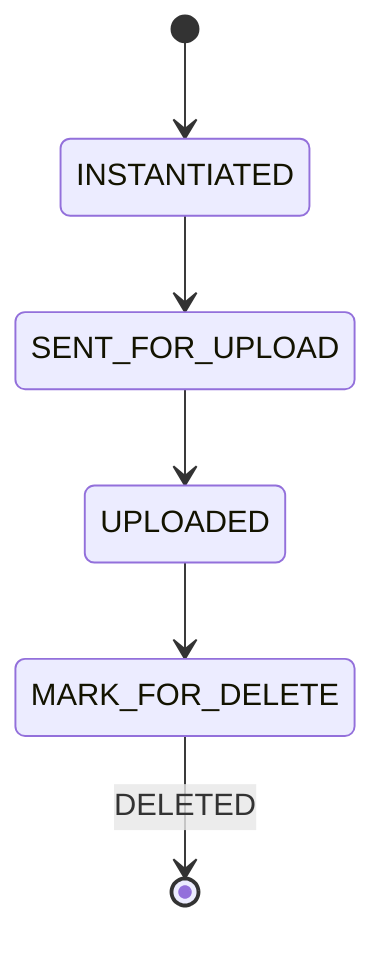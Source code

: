 stateDiagram-v2
    [*] --> INSTANTIATED
    INSTANTIATED --> SENT_FOR_UPLOAD
    SENT_FOR_UPLOAD --> UPLOADED
    UPLOADED --> MARK_FOR_DELETE
    MARK_FOR_DELETE --> [*]:DELETED